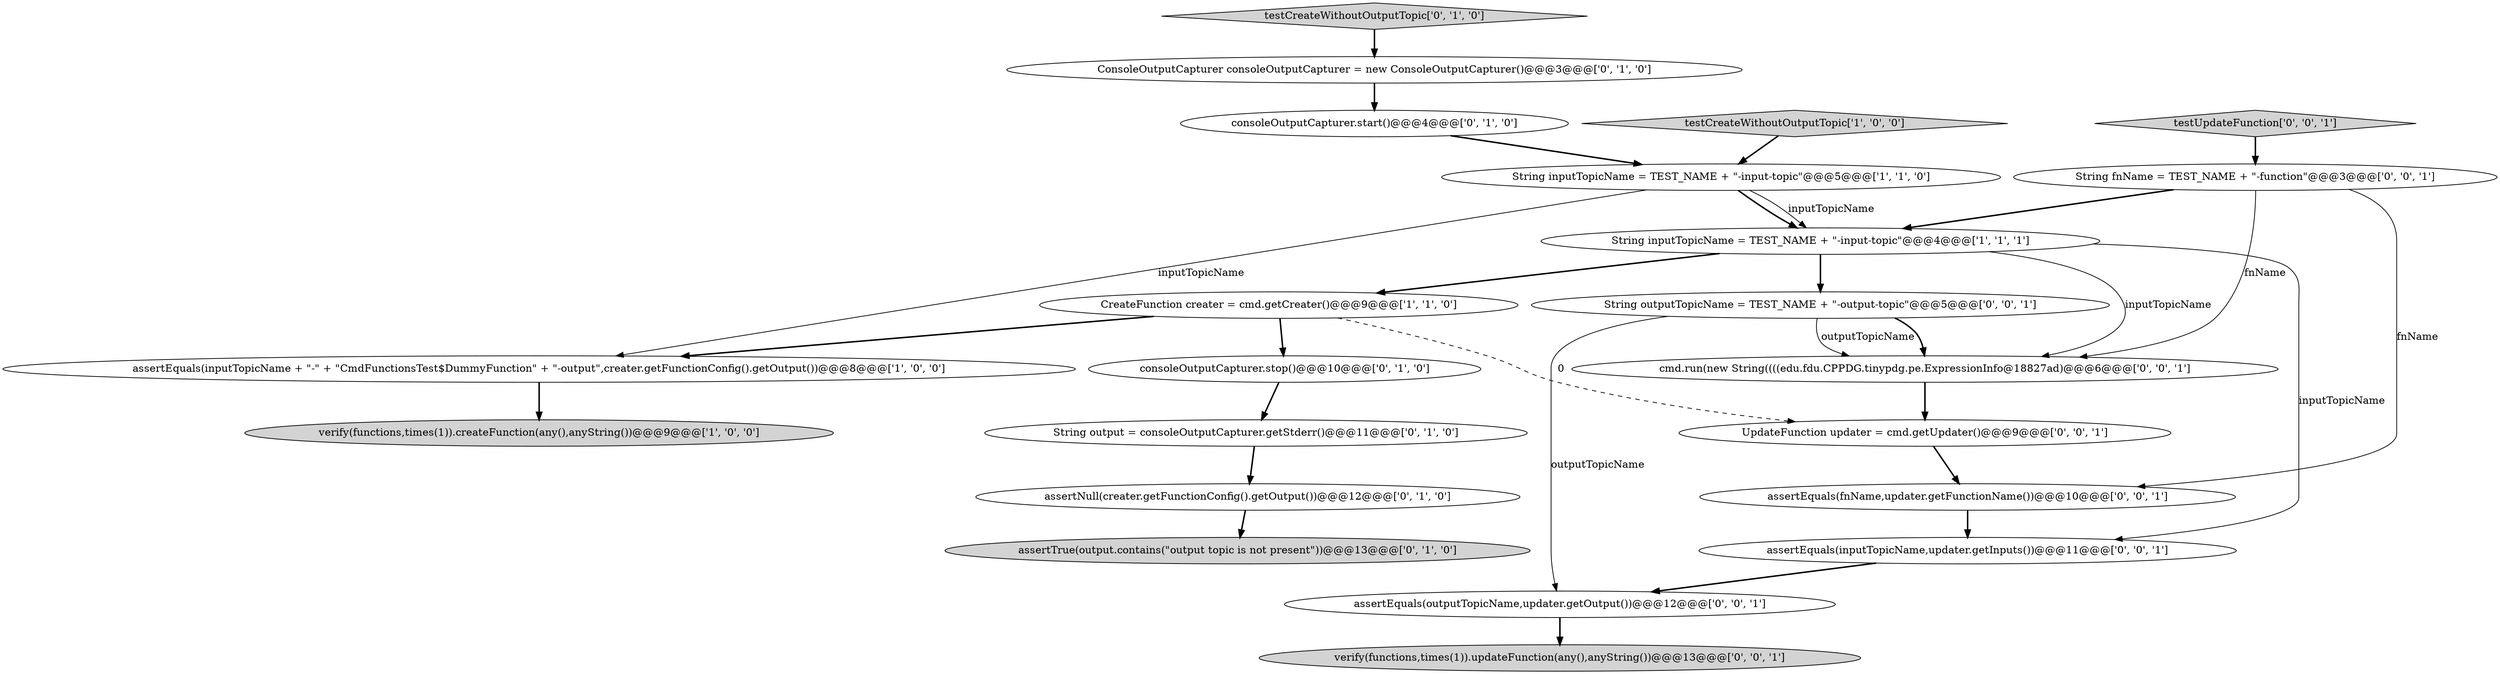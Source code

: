 digraph {
17 [style = filled, label = "UpdateFunction updater = cmd.getUpdater()@@@9@@@['0', '0', '1']", fillcolor = white, shape = ellipse image = "AAA0AAABBB3BBB"];
9 [style = filled, label = "assertTrue(output.contains(\"output topic is not present\"))@@@13@@@['0', '1', '0']", fillcolor = lightgray, shape = ellipse image = "AAA1AAABBB2BBB"];
0 [style = filled, label = "String inputTopicName = TEST_NAME + \"-input-topic\"@@@4@@@['1', '1', '1']", fillcolor = white, shape = ellipse image = "AAA0AAABBB1BBB"];
1 [style = filled, label = "assertEquals(inputTopicName + \"-\" + \"CmdFunctionsTest$DummyFunction\" + \"-output\",creater.getFunctionConfig().getOutput())@@@8@@@['1', '0', '0']", fillcolor = white, shape = ellipse image = "AAA0AAABBB1BBB"];
15 [style = filled, label = "cmd.run(new String((((edu.fdu.CPPDG.tinypdg.pe.ExpressionInfo@18827ad)@@@6@@@['0', '0', '1']", fillcolor = white, shape = ellipse image = "AAA0AAABBB3BBB"];
13 [style = filled, label = "assertEquals(inputTopicName,updater.getInputs())@@@11@@@['0', '0', '1']", fillcolor = white, shape = ellipse image = "AAA0AAABBB3BBB"];
8 [style = filled, label = "consoleOutputCapturer.stop()@@@10@@@['0', '1', '0']", fillcolor = white, shape = ellipse image = "AAA0AAABBB2BBB"];
4 [style = filled, label = "verify(functions,times(1)).createFunction(any(),anyString())@@@9@@@['1', '0', '0']", fillcolor = lightgray, shape = ellipse image = "AAA0AAABBB1BBB"];
10 [style = filled, label = "testCreateWithoutOutputTopic['0', '1', '0']", fillcolor = lightgray, shape = diamond image = "AAA0AAABBB2BBB"];
21 [style = filled, label = "verify(functions,times(1)).updateFunction(any(),anyString())@@@13@@@['0', '0', '1']", fillcolor = lightgray, shape = ellipse image = "AAA0AAABBB3BBB"];
3 [style = filled, label = "String inputTopicName = TEST_NAME + \"-input-topic\"@@@5@@@['1', '1', '0']", fillcolor = white, shape = ellipse image = "AAA0AAABBB1BBB"];
12 [style = filled, label = "consoleOutputCapturer.start()@@@4@@@['0', '1', '0']", fillcolor = white, shape = ellipse image = "AAA1AAABBB2BBB"];
20 [style = filled, label = "String outputTopicName = TEST_NAME + \"-output-topic\"@@@5@@@['0', '0', '1']", fillcolor = white, shape = ellipse image = "AAA0AAABBB3BBB"];
18 [style = filled, label = "assertEquals(outputTopicName,updater.getOutput())@@@12@@@['0', '0', '1']", fillcolor = white, shape = ellipse image = "AAA0AAABBB3BBB"];
7 [style = filled, label = "String output = consoleOutputCapturer.getStderr()@@@11@@@['0', '1', '0']", fillcolor = white, shape = ellipse image = "AAA0AAABBB2BBB"];
16 [style = filled, label = "assertEquals(fnName,updater.getFunctionName())@@@10@@@['0', '0', '1']", fillcolor = white, shape = ellipse image = "AAA0AAABBB3BBB"];
6 [style = filled, label = "ConsoleOutputCapturer consoleOutputCapturer = new ConsoleOutputCapturer()@@@3@@@['0', '1', '0']", fillcolor = white, shape = ellipse image = "AAA1AAABBB2BBB"];
11 [style = filled, label = "assertNull(creater.getFunctionConfig().getOutput())@@@12@@@['0', '1', '0']", fillcolor = white, shape = ellipse image = "AAA1AAABBB2BBB"];
5 [style = filled, label = "CreateFunction creater = cmd.getCreater()@@@9@@@['1', '1', '0']", fillcolor = white, shape = ellipse image = "AAA0AAABBB1BBB"];
19 [style = filled, label = "String fnName = TEST_NAME + \"-function\"@@@3@@@['0', '0', '1']", fillcolor = white, shape = ellipse image = "AAA0AAABBB3BBB"];
14 [style = filled, label = "testUpdateFunction['0', '0', '1']", fillcolor = lightgray, shape = diamond image = "AAA0AAABBB3BBB"];
2 [style = filled, label = "testCreateWithoutOutputTopic['1', '0', '0']", fillcolor = lightgray, shape = diamond image = "AAA0AAABBB1BBB"];
20->18 [style = solid, label="outputTopicName"];
5->8 [style = bold, label=""];
10->6 [style = bold, label=""];
20->15 [style = solid, label="outputTopicName"];
19->16 [style = solid, label="fnName"];
5->1 [style = bold, label=""];
20->15 [style = bold, label=""];
3->1 [style = solid, label="inputTopicName"];
19->15 [style = solid, label="fnName"];
0->15 [style = solid, label="inputTopicName"];
11->9 [style = bold, label=""];
19->0 [style = bold, label=""];
14->19 [style = bold, label=""];
7->11 [style = bold, label=""];
16->13 [style = bold, label=""];
13->18 [style = bold, label=""];
3->0 [style = solid, label="inputTopicName"];
2->3 [style = bold, label=""];
0->20 [style = bold, label=""];
0->13 [style = solid, label="inputTopicName"];
12->3 [style = bold, label=""];
3->0 [style = bold, label=""];
6->12 [style = bold, label=""];
1->4 [style = bold, label=""];
18->21 [style = bold, label=""];
8->7 [style = bold, label=""];
0->5 [style = bold, label=""];
17->16 [style = bold, label=""];
5->17 [style = dashed, label="0"];
15->17 [style = bold, label=""];
}
